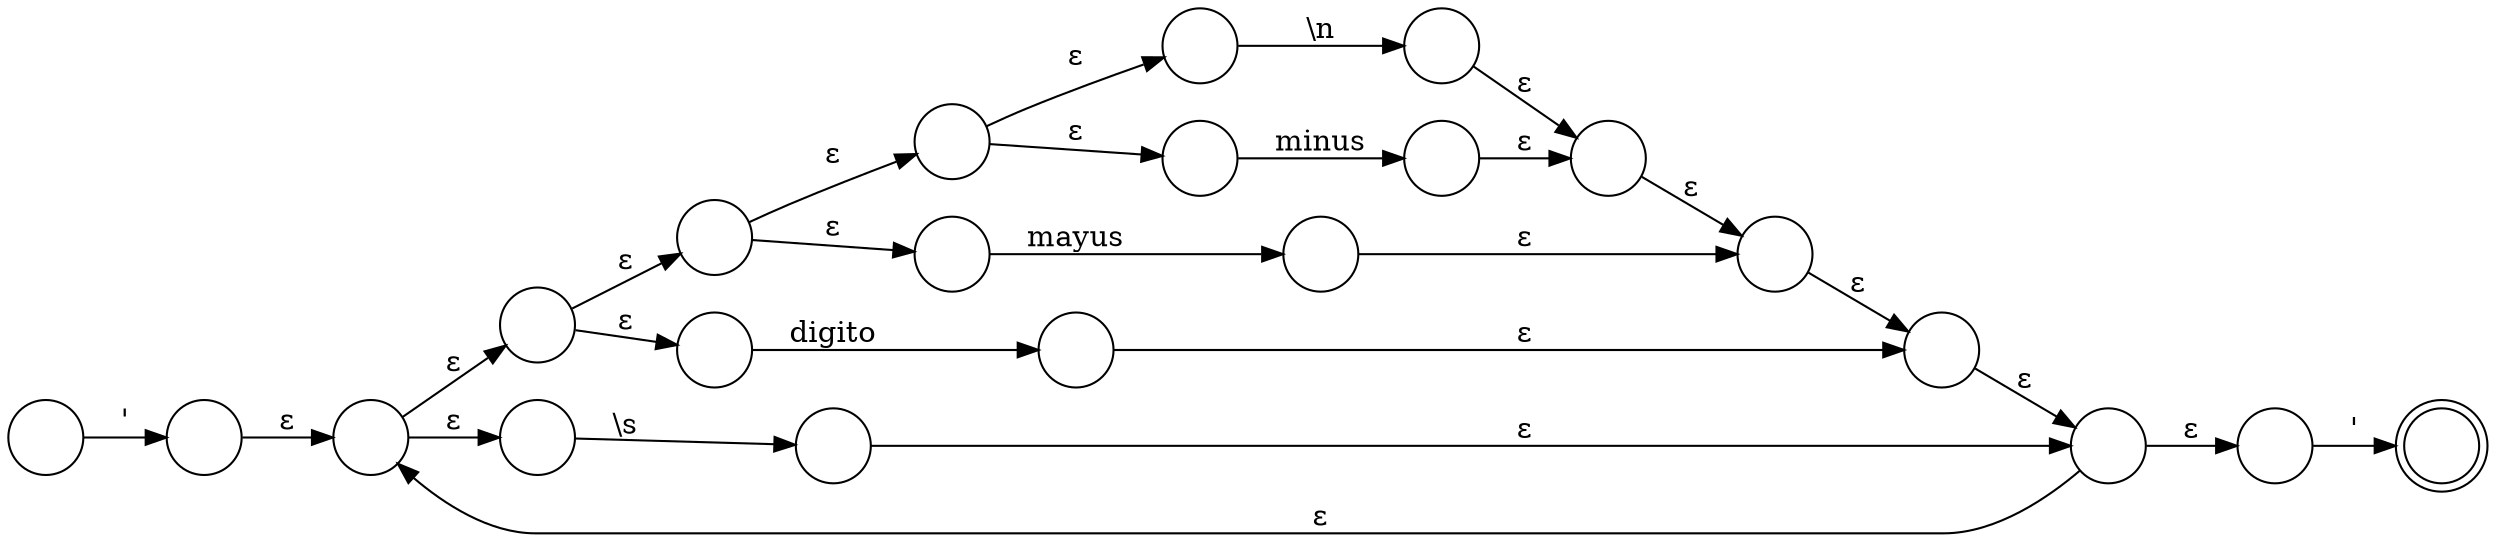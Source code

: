 digraph AFN {
	graph[fontname="Consolas" labelloc=t];
	node[shape=circle];
	rankdir = LR;
    N_13_start[label = ""];
    N_10_start[label = ""];
    N_9_start[label = ""];
    N_8_start[label = ""];
    N_7_start[label = ""];
    N_6_start[label = ""];
    N_6_frst[label = ""];
    N_5[label = ""];
    N_6_exit[label = ""];
    N_7_exit[label = ""];
    N_8_exit[label = ""];
    N_9_exit[label = ""];
    N_10_exit[label = ""];
    N_0[label = "" peripheries = 2];
    N_10_exit -> N_0[label = "'"];
    N_9_exit -> N_10_exit[label = "&epsilon;"];
    N_9_exit -> N_9_start[label = "&epsilon;"];
    N_8_exit -> N_9_exit[label = "&epsilon;"];
    N_7_exit -> N_8_exit[label = "&epsilon;"];
    N_6_exit -> N_7_exit[label = "&epsilon;"];
    N_5 -> N_6_exit[label = "&epsilon;"];
    N_6_frst -> N_5[label = "\\n"];
    N_6_start -> N_6_frst[label = "&epsilon;"];
    N_6_scnd[label = ""];
    N_4[label = ""];
    N_6_exit[label = ""];
    N_4 -> N_6_exit[label = "&epsilon;"];
    N_6_scnd -> N_4[label = "minus"];
    N_6_start -> N_6_scnd[label = "&epsilon;"];
    N_7_start -> N_6_start[label = "&epsilon;"];
    N_7_scnd[label = ""];
    N_3[label = ""];
    N_7_exit[label = ""];
    N_3 -> N_7_exit[label = "&epsilon;"];
    N_7_scnd -> N_3[label = "mayus"];
    N_7_start -> N_7_scnd[label = "&epsilon;"];
    N_8_start -> N_7_start[label = "&epsilon;"];
    N_8_scnd[label = ""];
    N_2[label = ""];
    N_8_exit[label = ""];
    N_2 -> N_8_exit[label = "&epsilon;"];
    N_8_scnd -> N_2[label = "digito"];
    N_8_start -> N_8_scnd[label = "&epsilon;"];
    N_9_start -> N_8_start[label = "&epsilon;"];
    N_9_scnd[label = ""];
    N_1[label = ""];
    N_9_exit[label = ""];
    N_1 -> N_9_exit[label = "&epsilon;"];
    N_9_scnd -> N_1[label = "\\s"];
    N_9_start -> N_9_scnd[label = "&epsilon;"];
    N_10_start -> N_9_start[label = "&epsilon;"];
    N_13_start -> N_10_start[label = "'"];
}